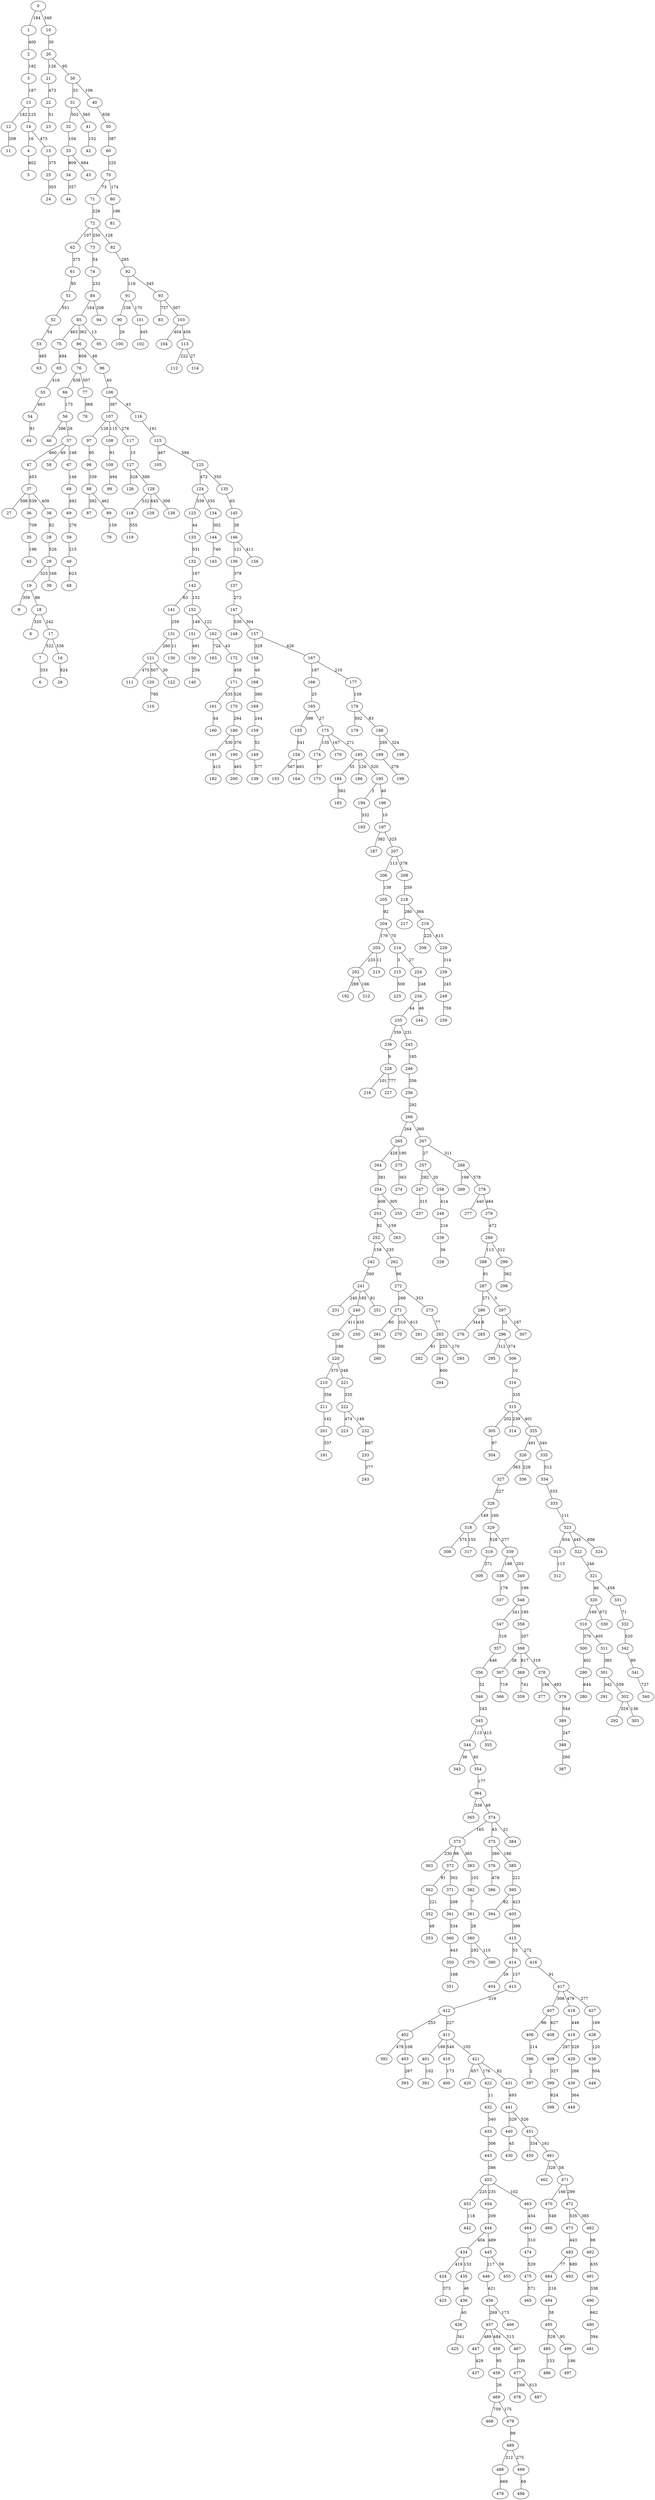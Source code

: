 strict graph G {
0;
1;
2;
3;
4;
5;
6;
7;
8;
9;
10;
11;
12;
13;
14;
15;
16;
17;
18;
19;
20;
21;
22;
23;
24;
25;
26;
27;
28;
29;
30;
31;
32;
33;
34;
35;
36;
37;
38;
39;
40;
41;
42;
43;
44;
45;
46;
47;
48;
49;
50;
51;
52;
53;
54;
55;
56;
57;
58;
59;
60;
61;
62;
63;
64;
65;
66;
67;
68;
69;
70;
71;
72;
73;
74;
75;
76;
77;
78;
79;
80;
81;
82;
83;
84;
85;
86;
87;
88;
89;
90;
91;
92;
93;
94;
95;
96;
97;
98;
99;
100;
101;
102;
103;
104;
105;
106;
107;
108;
109;
110;
111;
112;
113;
114;
115;
116;
117;
118;
119;
120;
121;
122;
123;
124;
125;
126;
127;
128;
129;
130;
131;
132;
133;
134;
135;
136;
137;
138;
139;
140;
141;
142;
143;
144;
145;
146;
147;
148;
149;
150;
151;
152;
153;
154;
155;
156;
157;
158;
159;
160;
161;
162;
163;
164;
165;
166;
167;
168;
169;
170;
171;
172;
173;
174;
175;
176;
177;
178;
179;
180;
181;
182;
183;
184;
185;
186;
187;
188;
189;
190;
191;
192;
193;
194;
195;
196;
197;
198;
199;
200;
201;
202;
203;
204;
205;
206;
207;
208;
209;
210;
211;
212;
213;
214;
215;
216;
217;
218;
219;
220;
221;
222;
223;
224;
225;
226;
227;
228;
229;
230;
231;
232;
233;
234;
235;
236;
237;
238;
239;
240;
241;
242;
243;
244;
245;
246;
247;
248;
249;
250;
251;
252;
253;
254;
255;
256;
257;
258;
259;
260;
261;
262;
263;
264;
265;
266;
267;
268;
269;
270;
271;
272;
273;
274;
275;
276;
277;
278;
279;
280;
281;
282;
283;
284;
285;
286;
287;
288;
289;
290;
291;
292;
293;
294;
295;
296;
297;
298;
299;
300;
301;
302;
303;
304;
305;
306;
307;
308;
309;
310;
311;
312;
313;
314;
315;
316;
317;
318;
319;
320;
321;
322;
323;
324;
325;
326;
327;
328;
329;
330;
331;
332;
333;
334;
335;
336;
337;
338;
339;
340;
341;
342;
343;
344;
345;
346;
347;
348;
349;
350;
351;
352;
353;
354;
355;
356;
357;
358;
359;
360;
361;
362;
363;
364;
365;
366;
367;
368;
369;
370;
371;
372;
373;
374;
375;
376;
377;
378;
379;
380;
381;
382;
383;
384;
385;
386;
387;
388;
389;
390;
391;
392;
393;
394;
395;
396;
397;
398;
399;
400;
401;
402;
403;
404;
405;
406;
407;
408;
409;
410;
411;
412;
413;
414;
415;
416;
417;
418;
419;
420;
421;
422;
423;
424;
425;
426;
427;
428;
429;
430;
431;
432;
433;
434;
435;
436;
437;
438;
439;
440;
441;
442;
443;
444;
445;
446;
447;
448;
449;
450;
451;
452;
453;
454;
455;
456;
457;
458;
459;
460;
461;
462;
463;
464;
465;
466;
467;
468;
469;
470;
471;
472;
473;
474;
475;
476;
477;
478;
479;
480;
481;
482;
483;
484;
485;
486;
487;
488;
489;
490;
491;
492;
493;
494;
495;
496;
497;
498;
499;
133 -- 132  [label=531];
230 -- 220  [label=188];
417 -- 407  [label=308];
431 -- 441  [label=493];
233 -- 243  [label=277];
371 -- 361  [label=208];
272 -- 273  [label=353];
456 -- 457  [label=269];
261 -- 260  [label=356];
375 -- 376  [label=380];
339 -- 338  [label=188];
266 -- 267  [label=360];
49 -- 48  [label=623];
453 -- 452  [label=225];
62 -- 61  [label=375];
242 -- 241  [label=260];
256 -- 266  [label=292];
19 -- 9  [label=359];
106 -- 107  [label=387];
197 -- 187  [label=382];
19 -- 18  [label=86];
7 -- 6  [label=333];
273 -- 283  [label=77];
374 -- 375  [label=43];
56 -- 57  [label=26];
286 -- 276  [label=344];
167 -- 177  [label=210];
412 -- 411  [label=227];
444 -- 434  [label=404];
162 -- 163  [label=724];
254 -- 255  [label=305];
178 -- 188  [label=83];
30 -- 31  [label=33];
240 -- 250  [label=435];
18 -- 17  [label=242];
416 -- 417  [label=91];
127 -- 126  [label=328];
149 -- 139  [label=577];
339 -- 349  [label=203];
74 -- 84  [label=233];
310 -- 300  [label=370];
166 -- 165  [label=25];
234 -- 244  [label=46];
302 -- 303  [label=136];
222 -- 223  [label=474];
57 -- 47  [label=660];
29 -- 39  [label=166];
188 -- 189  [label=295];
18 -- 8  [label=320];
483 -- 493  [label=689];
283 -- 284  [label=253];
2 -- 3  [label=182];
55 -- 54  [label=463];
453 -- 454  [label=235];
329 -- 319  [label=528];
20 -- 21  [label=126];
471 -- 472  [label=299];
92 -- 93  [label=545];
208 -- 218  [label=259];
113 -- 112  [label=222];
283 -- 282  [label=81];
61 -- 51  [label=95];
374 -- 384  [label=21];
184 -- 183  [label=582];
357 -- 356  [label=446];
14 -- 15  [label=473];
421 -- 422  [label=176];
136 -- 137  [label=379];
241 -- 251  [label=81];
268 -- 269  [label=199];
372 -- 362  [label=91];
131 -- 130  [label=11];
325 -- 326  [label=491];
402 -- 403  [label=108];
151 -- 150  [label=491];
328 -- 318  [label=149];
373 -- 372  [label=98];
275 -- 274  [label=363];
364 -- 365  [label=336];
306 -- 316  [label=10];
441 -- 440  [label=329];
241 -- 231  [label=240];
311 -- 301  [label=385];
264 -- 254  [label=381];
463 -- 464  [label=454];
175 -- 176  [label=167];
459 -- 469  [label=26];
202 -- 192  [label=289];
253 -- 263  [label=159];
174 -- 173  [label=87];
38 -- 28  [label=82];
190 -- 200  [label=465];
345 -- 355  [label=413];
348 -- 358  [label=195];
218 -- 217  [label=280];
167 -- 166  [label=187];
51 -- 52  [label=551];
220 -- 210  [label=375];
424 -- 423  [label=373];
134 -- 144  [label=302];
461 -- 471  [label=58];
158 -- 168  [label=49];
33 -- 34  [label=809];
479 -- 489  [label=99];
411 -- 410  [label=546];
488 -- 478  [label=669];
323 -- 313  [label=634];
335 -- 334  [label=512];
480 -- 481  [label=394];
399 -- 398  [label=624];
446 -- 456  [label=421];
305 -- 304  [label=97];
204 -- 203  [label=179];
25 -- 24  [label=303];
411 -- 401  [label=189];
121 -- 120  [label=507];
37 -- 36  [label=539];
472 -- 473  [label=535];
68 -- 69  [label=492];
31 -- 32  [label=502];
211 -- 201  [label=142];
195 -- 194  [label=3];
57 -- 67  [label=148];
60 -- 70  [label=220];
489 -- 488  [label=312];
433 -- 443  [label=306];
368 -- 367  [label=38];
203 -- 202  [label=233];
368 -- 378  [label=319];
196 -- 197  [label=10];
195 -- 196  [label=40];
495 -- 485  [label=528];
461 -- 462  [label=328];
245 -- 246  [label=165];
159 -- 149  [label=52];
80 -- 81  [label=196];
197 -- 207  [label=325];
169 -- 159  [label=244];
218 -- 219  [label=364];
477 -- 476  [label=266];
235 -- 245  [label=231];
490 -- 480  [label=662];
271 -- 270  [label=310];
407 -- 406  [label=98];
419 -- 409  [label=287];
470 -- 460  [label=549];
170 -- 180  [label=264];
441 -- 451  [label=526];
323 -- 322  [label=445];
145 -- 146  [label=38];
253 -- 252  [label=92];
185 -- 184  [label=55];
428 -- 438  [label=120];
75 -- 65  [label=494];
97 -- 98  [label=95];
322 -- 321  [label=246];
278 -- 279  [label=484];
85 -- 86  [label=362];
471 -- 470  [label=166];
93 -- 83  [label=757];
155 -- 154  [label=541];
436 -- 426  [label=40];
115 -- 125  [label=594];
289 -- 288  [label=113];
66 -- 56  [label=173];
452 -- 442  [label=118];
85 -- 75  [label=463];
284 -- 294  [label=600];
319 -- 309  [label=271];
458 -- 459  [label=95];
34 -- 44  [label=357];
334 -- 333  [label=533];
329 -- 339  [label=277];
367 -- 366  [label=719];
178 -- 179  [label=502];
445 -- 455  [label=59];
15 -- 25  [label=375];
342 -- 341  [label=80];
154 -- 153  [label=567];
376 -- 386  [label=478];
287 -- 297  [label=3];
0 -- 10  [label=349];
146 -- 156  [label=411];
72 -- 73  [label=250];
326 -- 336  [label=228];
157 -- 158  [label=329];
454 -- 444  [label=209];
142 -- 141  [label=63];
103 -- 113  [label=456];
1 -- 2  [label=400];
374 -- 373  [label=165];
137 -- 147  [label=272];
121 -- 111  [label=475];
410 -- 400  [label=173];
318 -- 317  [label=155];
432 -- 433  [label=340];
482 -- 492  [label=98];
327 -- 328  [label=227];
341 -- 340  [label=727];
234 -- 235  [label=44];
299 -- 298  [label=362];
402 -- 392  [label=478];
65 -- 55  [label=416];
328 -- 329  [label=160];
472 -- 482  [label=385];
411 -- 421  [label=105];
457 -- 467  [label=513];
128 -- 138  [label=309];
296 -- 295  [label=312];
300 -- 290  [label=402];
124 -- 134  [label=335];
69 -- 59  [label=276];
379 -- 389  [label=544];
13 -- 14  [label=125];
350 -- 351  [label=188];
229 -- 239  [label=314];
32 -- 33  [label=104];
457 -- 447  [label=489];
128 -- 129  [label=645];
354 -- 364  [label=177];
57 -- 58  [label=49];
325 -- 335  [label=340];
109 -- 99  [label=494];
41 -- 42  [label=152];
380 -- 390  [label=110];
16 -- 26  [label=824];
385 -- 395  [label=221];
224 -- 234  [label=248];
106 -- 116  [label=43];
50 -- 60  [label=387];
144 -- 143  [label=740];
443 -- 453  [label=386];
202 -- 212  [label=166];
52 -- 53  [label=54];
214 -- 215  [label=3];
71 -- 72  [label=226];
439 -- 449  [label=364];
320 -- 310  [label=169];
204 -- 214  [label=70];
372 -- 371  [label=302];
444 -- 445  [label=489];
247 -- 237  [label=315];
320 -- 330  [label=672];
373 -- 363  [label=230];
91 -- 90  [label=238];
165 -- 175  [label=27];
326 -- 327  [label=363];
380 -- 370  [label=292];
3 -- 13  [label=187];
72 -- 82  [label=128];
70 -- 71  [label=73];
464 -- 474  [label=310];
389 -- 388  [label=247];
53 -- 63  [label=485];
362 -- 352  [label=221];
290 -- 280  [label=644];
348 -- 347  [label=341];
313 -- 312  [label=113];
221 -- 222  [label=335];
103 -- 104  [label=404];
297 -- 307  [label=187];
235 -- 236  [label=359];
395 -- 405  [label=423];
123 -- 133  [label=44];
415 -- 414  [label=53];
206 -- 205  [label=139];
252 -- 262  [label=235];
375 -- 385  [label=186];
152 -- 162  [label=122];
287 -- 286  [label=271];
265 -- 264  [label=428];
12 -- 11  [label=208];
171 -- 161  [label=535];
73 -- 74  [label=54];
364 -- 374  [label=49];
128 -- 118  [label=532];
17 -- 16  [label=536];
125 -- 124  [label=472];
434 -- 435  [label=133];
4 -- 5  [label=602];
492 -- 491  [label=635];
29 -- 19  [label=323];
426 -- 425  [label=341];
475 -- 465  [label=571];
107 -- 108  [label=115];
175 -- 185  [label=271];
301 -- 291  [label=342];
150 -- 140  [label=256];
352 -- 353  [label=48];
485 -- 486  [label=153];
338 -- 337  [label=179];
86 -- 96  [label=48];
142 -- 152  [label=152];
177 -- 178  [label=139];
162 -- 172  [label=43];
271 -- 281  [label=615];
381 -- 380  [label=28];
226 -- 227  [label=777];
368 -- 369  [label=817];
271 -- 261  [label=60];
315 -- 325  [label=401];
315 -- 314  [label=239];
219 -- 209  [label=225];
445 -- 446  [label=217];
267 -- 257  [label=27];
417 -- 418  [label=479];
70 -- 80  [label=174];
310 -- 311  [label=405];
403 -- 393  [label=267];
21 -- 22  [label=473];
405 -- 415  [label=399];
118 -- 119  [label=555];
289 -- 299  [label=312];
421 -- 431  [label=82];
85 -- 95  [label=13];
258 -- 248  [label=414];
286 -- 285  [label=8];
10 -- 20  [label=30];
413 -- 412  [label=219];
107 -- 117  [label=276];
344 -- 343  [label=36];
185 -- 195  [label=520];
146 -- 136  [label=121];
302 -- 292  [label=324];
86 -- 76  [label=606];
59 -- 49  [label=215];
154 -- 164  [label=493];
356 -- 346  [label=52];
369 -- 359  [label=741];
361 -- 360  [label=534];
214 -- 224  [label=27];
239 -- 249  [label=245];
127 -- 128  [label=589];
249 -- 259  [label=759];
171 -- 170  [label=526];
91 -- 101  [label=170];
283 -- 293  [label=170];
438 -- 448  [label=504];
120 -- 110  [label=795];
451 -- 450  [label=334];
358 -- 368  [label=207];
33 -- 43  [label=684];
117 -- 127  [label=15];
203 -- 213  [label=11];
373 -- 383  [label=365];
189 -- 199  [label=279];
401 -- 391  [label=102];
477 -- 487  [label=613];
457 -- 458  [label=484];
427 -- 428  [label=169];
13 -- 12  [label=182];
246 -- 256  [label=356];
414 -- 413  [label=157];
412 -- 402  [label=253];
257 -- 258  [label=20];
345 -- 344  [label=113];
76 -- 66  [label=638];
447 -- 437  [label=429];
161 -- 160  [label=44];
248 -- 238  [label=216];
473 -- 483  [label=443];
494 -- 495  [label=38];
40 -- 50  [label=656];
346 -- 345  [label=243];
77 -- 78  [label=368];
323 -- 324  [label=656];
157 -- 167  [label=426];
31 -- 41  [label=565];
495 -- 496  [label=95];
395 -- 394  [label=82];
417 -- 427  [label=277];
54 -- 64  [label=81];
84 -- 85  [label=164];
180 -- 190  [label=376];
429 -- 439  [label=266];
469 -- 468  [label=759];
82 -- 92  [label=285];
407 -- 408  [label=627];
421 -- 420  [label=657];
257 -- 247  [label=282];
254 -- 253  [label=408];
415 -- 416  [label=272];
483 -- 484  [label=77];
383 -- 382  [label=102];
419 -- 429  [label=529];
96 -- 106  [label=40];
22 -- 23  [label=51];
241 -- 240  [label=185];
418 -- 419  [label=448];
181 -- 182  [label=415];
172 -- 171  [label=458];
226 -- 216  [label=101];
318 -- 308  [label=575];
88 -- 87  [label=392];
116 -- 115  [label=161];
37 -- 38  [label=409];
201 -- 191  [label=337];
131 -- 121  [label=260];
236 -- 226  [label=9];
414 -- 404  [label=29];
435 -- 436  [label=46];
93 -- 103  [label=507];
267 -- 268  [label=311];
484 -- 494  [label=216];
220 -- 221  [label=348];
175 -- 174  [label=135];
278 -- 277  [label=440];
222 -- 232  [label=148];
467 -- 477  [label=339];
332 -- 342  [label=520];
98 -- 88  [label=339];
180 -- 181  [label=530];
17 -- 7  [label=522];
36 -- 35  [label=709];
0 -- 1  [label=184];
321 -- 331  [label=458];
132 -- 142  [label=167];
321 -- 320  [label=46];
333 -- 323  [label=111];
121 -- 122  [label=30];
409 -- 399  [label=327];
382 -- 381  [label=7];
47 -- 37  [label=453];
296 -- 306  [label=374];
147 -- 148  [label=530];
207 -- 208  [label=378];
288 -- 287  [label=91];
347 -- 357  [label=319];
108 -- 109  [label=91];
238 -- 228  [label=36];
219 -- 229  [label=615];
84 -- 94  [label=208];
207 -- 206  [label=113];
107 -- 97  [label=128];
28 -- 29  [label=526];
301 -- 302  [label=559];
141 -- 131  [label=259];
406 -- 396  [label=214];
215 -- 225  [label=500];
14 -- 4  [label=16];
240 -- 230  [label=411];
30 -- 40  [label=106];
135 -- 145  [label=65];
378 -- 379  [label=493];
92 -- 91  [label=118];
388 -- 387  [label=260];
37 -- 27  [label=598];
297 -- 296  [label=31];
496 -- 497  [label=186];
152 -- 151  [label=149];
35 -- 45  [label=196];
205 -- 204  [label=92];
344 -- 354  [label=40];
90 -- 100  [label=26];
210 -- 211  [label=358];
262 -- 272  [label=96];
316 -- 315  [label=335];
489 -- 499  [label=275];
76 -- 77  [label=507];
56 -- 46  [label=286];
113 -- 114  [label=27];
315 -- 305  [label=202];
349 -- 348  [label=199];
469 -- 479  [label=175];
453 -- 463  [label=102];
124 -- 123  [label=339];
252 -- 242  [label=158];
268 -- 278  [label=578];
72 -- 62  [label=107];
265 -- 275  [label=190];
422 -- 432  [label=11];
272 -- 271  [label=266];
115 -- 105  [label=467];
101 -- 102  [label=445];
396 -- 397  [label=2];
185 -- 186  [label=126];
456 -- 466  [label=173];
188 -- 198  [label=324];
20 -- 30  [label=95];
279 -- 289  [label=472];
165 -- 155  [label=398];
88 -- 89  [label=462];
440 -- 430  [label=45];
451 -- 461  [label=161];
499 -- 498  [label=69];
434 -- 424  [label=419];
266 -- 265  [label=264];
331 -- 332  [label=71];
360 -- 350  [label=443];
232 -- 233  [label=687];
194 -- 193  [label=332];
491 -- 490  [label=338];
378 -- 377  [label=186];
168 -- 169  [label=380];
125 -- 135  [label=350];
89 -- 79  [label=159];
147 -- 157  [label=304];
67 -- 68  [label=146];
474 -- 475  [label=529];
}
